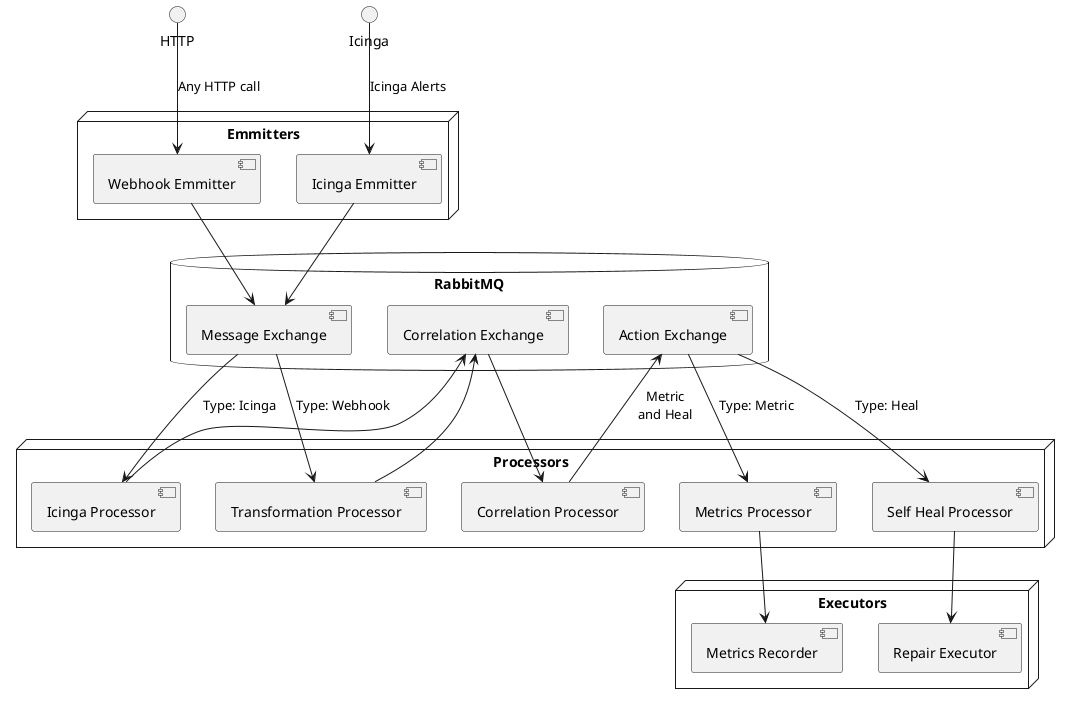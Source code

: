 @startuml

node "Emmitters" {
    [Webhook Emmitter]
    [Icinga Emmitter]
}

database "RabbitMQ" {
    [Message Exchange]
    [Correlation Exchange]
    [Action Exchange]
}

node "Processors" {
    [Transformation Processor]
    [Icinga Processor]
    [Correlation Processor]
    [Self Heal Processor]
    [Metrics Processor]
}

node "Executors" {
    [Repair Executor]
    [Metrics Recorder]
}

HTTP --> [Webhook Emmitter] : Any HTTP call
Icinga --> [Icinga Emmitter] : Icinga Alerts
[Icinga Emmitter] --> [Message Exchange]
[Webhook Emmitter] --> [Message Exchange]
[Message Exchange] --> [Icinga Processor] : Type: Icinga
[Message Exchange] --> [Transformation Processor] : Type: Webhook
[Icinga Processor] --> [Correlation Exchange]
[Transformation Processor] --> [Correlation Exchange]
[Correlation Exchange] --> [Correlation Processor]
[Correlation Processor] --> [Action Exchange] : Metric\nand Heal
[Action Exchange] --> [Self Heal Processor] : Type: Heal
[Self Heal Processor] --> [Repair Executor]
[Action Exchange] --> [Metrics Processor] : Type: Metric
[Metrics Processor] --> [Metrics Recorder]


@enduml
